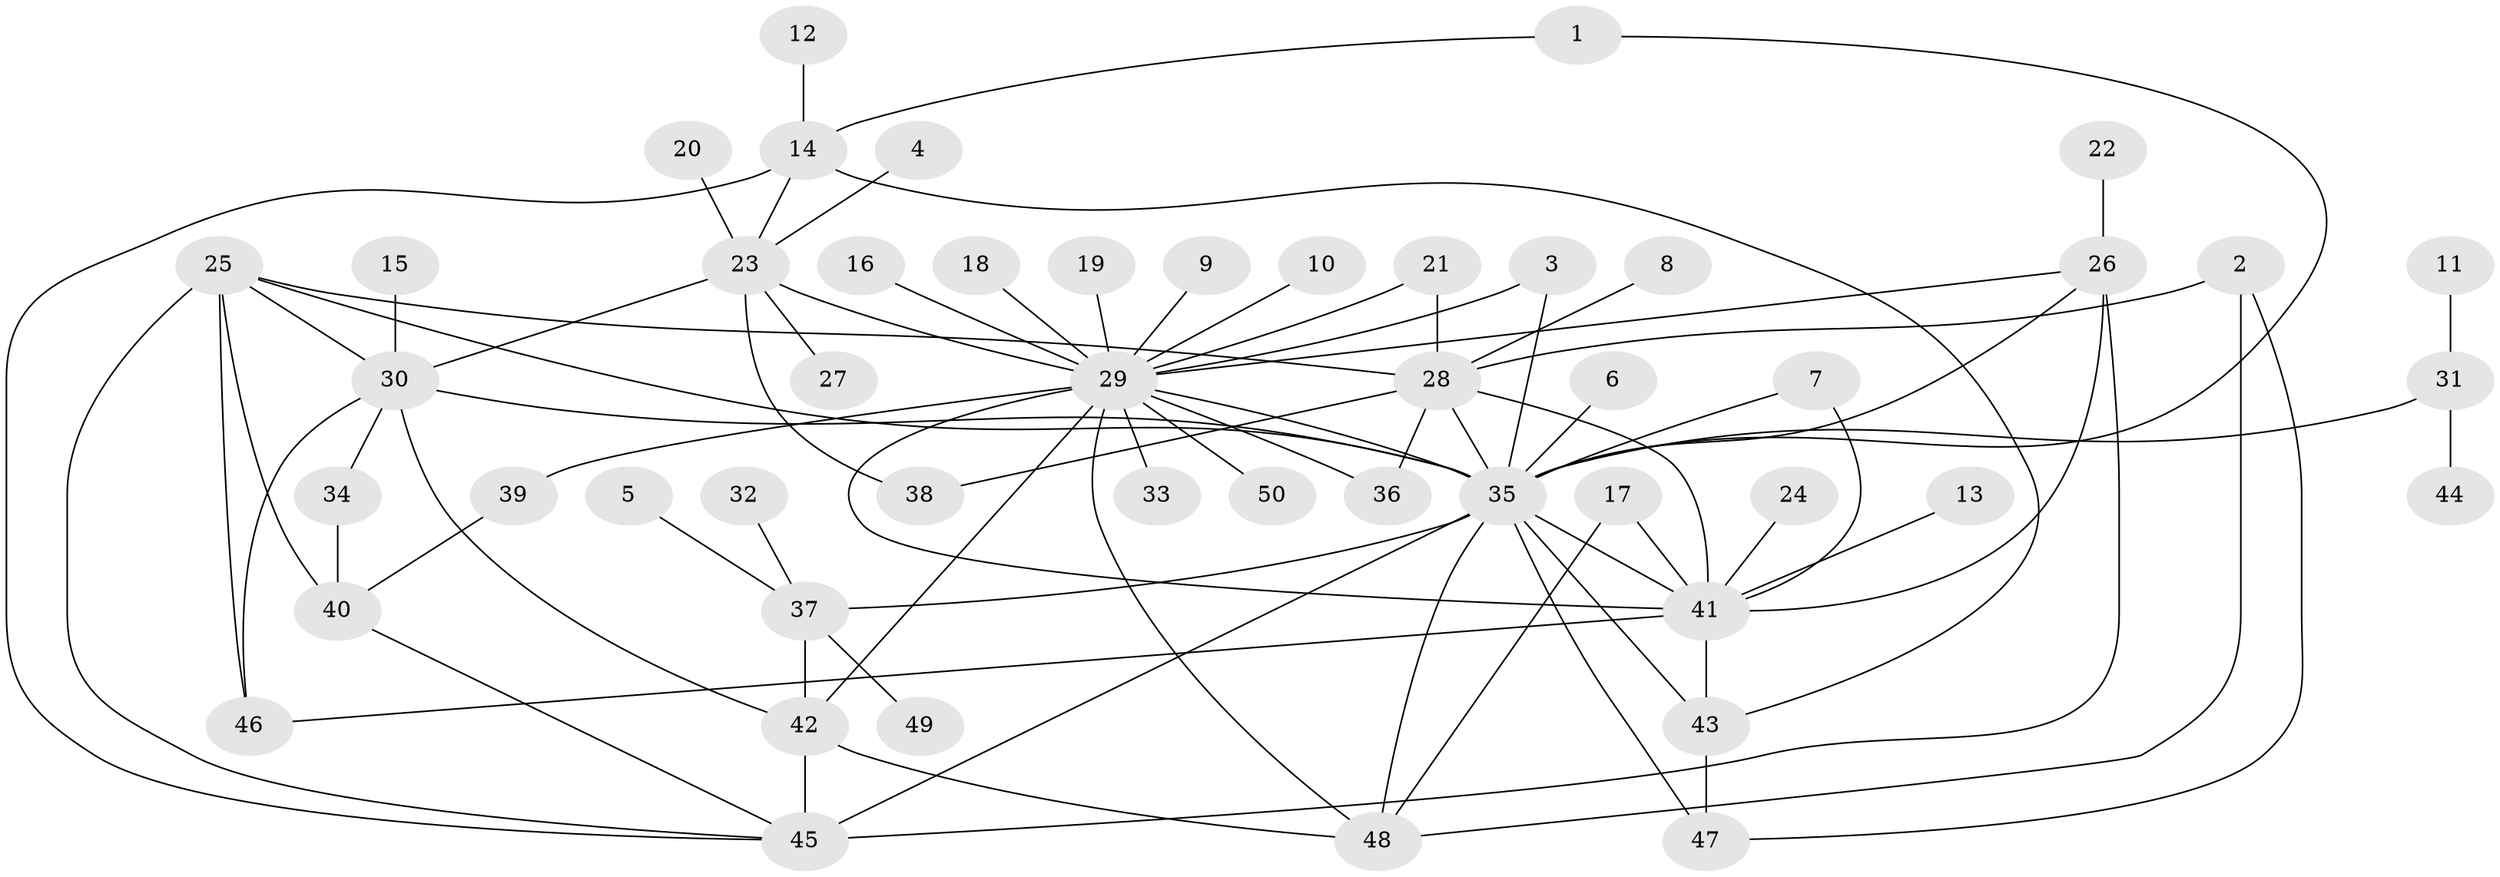 // original degree distribution, {22: 0.016129032258064516, 10: 0.008064516129032258, 2: 0.22580645161290322, 14: 0.008064516129032258, 1: 0.532258064516129, 4: 0.024193548387096774, 11: 0.008064516129032258, 7: 0.024193548387096774, 8: 0.03225806451612903, 3: 0.08870967741935484, 5: 0.024193548387096774, 6: 0.008064516129032258}
// Generated by graph-tools (version 1.1) at 2025/36/03/04/25 23:36:57]
// undirected, 50 vertices, 81 edges
graph export_dot {
  node [color=gray90,style=filled];
  1;
  2;
  3;
  4;
  5;
  6;
  7;
  8;
  9;
  10;
  11;
  12;
  13;
  14;
  15;
  16;
  17;
  18;
  19;
  20;
  21;
  22;
  23;
  24;
  25;
  26;
  27;
  28;
  29;
  30;
  31;
  32;
  33;
  34;
  35;
  36;
  37;
  38;
  39;
  40;
  41;
  42;
  43;
  44;
  45;
  46;
  47;
  48;
  49;
  50;
  1 -- 14 [weight=1.0];
  1 -- 35 [weight=1.0];
  2 -- 28 [weight=1.0];
  2 -- 47 [weight=1.0];
  2 -- 48 [weight=1.0];
  3 -- 29 [weight=1.0];
  3 -- 35 [weight=1.0];
  4 -- 23 [weight=1.0];
  5 -- 37 [weight=1.0];
  6 -- 35 [weight=1.0];
  7 -- 35 [weight=1.0];
  7 -- 41 [weight=1.0];
  8 -- 28 [weight=1.0];
  9 -- 29 [weight=1.0];
  10 -- 29 [weight=1.0];
  11 -- 31 [weight=1.0];
  12 -- 14 [weight=1.0];
  13 -- 41 [weight=1.0];
  14 -- 23 [weight=1.0];
  14 -- 43 [weight=1.0];
  14 -- 45 [weight=1.0];
  15 -- 30 [weight=1.0];
  16 -- 29 [weight=1.0];
  17 -- 41 [weight=1.0];
  17 -- 48 [weight=1.0];
  18 -- 29 [weight=1.0];
  19 -- 29 [weight=2.0];
  20 -- 23 [weight=1.0];
  21 -- 28 [weight=1.0];
  21 -- 29 [weight=1.0];
  22 -- 26 [weight=1.0];
  23 -- 27 [weight=1.0];
  23 -- 29 [weight=1.0];
  23 -- 30 [weight=1.0];
  23 -- 38 [weight=1.0];
  24 -- 41 [weight=1.0];
  25 -- 28 [weight=1.0];
  25 -- 30 [weight=1.0];
  25 -- 35 [weight=1.0];
  25 -- 40 [weight=1.0];
  25 -- 45 [weight=1.0];
  25 -- 46 [weight=1.0];
  26 -- 29 [weight=1.0];
  26 -- 35 [weight=1.0];
  26 -- 41 [weight=1.0];
  26 -- 45 [weight=1.0];
  28 -- 35 [weight=1.0];
  28 -- 36 [weight=1.0];
  28 -- 38 [weight=1.0];
  28 -- 41 [weight=1.0];
  29 -- 33 [weight=1.0];
  29 -- 35 [weight=1.0];
  29 -- 36 [weight=1.0];
  29 -- 39 [weight=1.0];
  29 -- 41 [weight=1.0];
  29 -- 42 [weight=1.0];
  29 -- 48 [weight=1.0];
  29 -- 50 [weight=1.0];
  30 -- 34 [weight=1.0];
  30 -- 35 [weight=1.0];
  30 -- 42 [weight=1.0];
  30 -- 46 [weight=1.0];
  31 -- 35 [weight=1.0];
  31 -- 44 [weight=1.0];
  32 -- 37 [weight=1.0];
  34 -- 40 [weight=1.0];
  35 -- 37 [weight=1.0];
  35 -- 41 [weight=1.0];
  35 -- 43 [weight=1.0];
  35 -- 45 [weight=2.0];
  35 -- 47 [weight=1.0];
  35 -- 48 [weight=2.0];
  37 -- 42 [weight=1.0];
  37 -- 49 [weight=1.0];
  39 -- 40 [weight=1.0];
  40 -- 45 [weight=1.0];
  41 -- 43 [weight=1.0];
  41 -- 46 [weight=1.0];
  42 -- 45 [weight=1.0];
  42 -- 48 [weight=1.0];
  43 -- 47 [weight=1.0];
}
